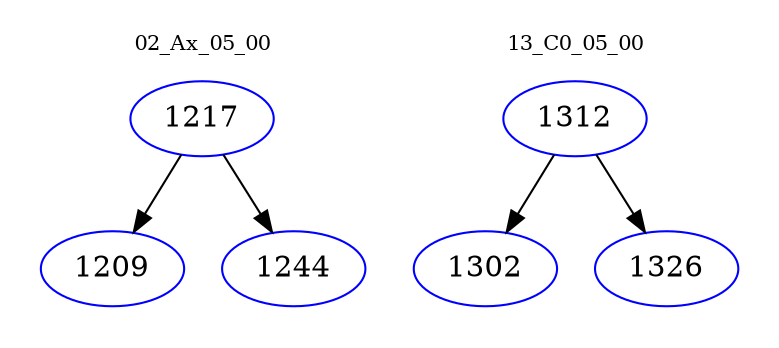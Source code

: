 digraph{
subgraph cluster_0 {
color = white
label = "02_Ax_05_00";
fontsize=10;
T0_1217 [label="1217", color="blue"]
T0_1217 -> T0_1209 [color="black"]
T0_1209 [label="1209", color="blue"]
T0_1217 -> T0_1244 [color="black"]
T0_1244 [label="1244", color="blue"]
}
subgraph cluster_1 {
color = white
label = "13_C0_05_00";
fontsize=10;
T1_1312 [label="1312", color="blue"]
T1_1312 -> T1_1302 [color="black"]
T1_1302 [label="1302", color="blue"]
T1_1312 -> T1_1326 [color="black"]
T1_1326 [label="1326", color="blue"]
}
}
